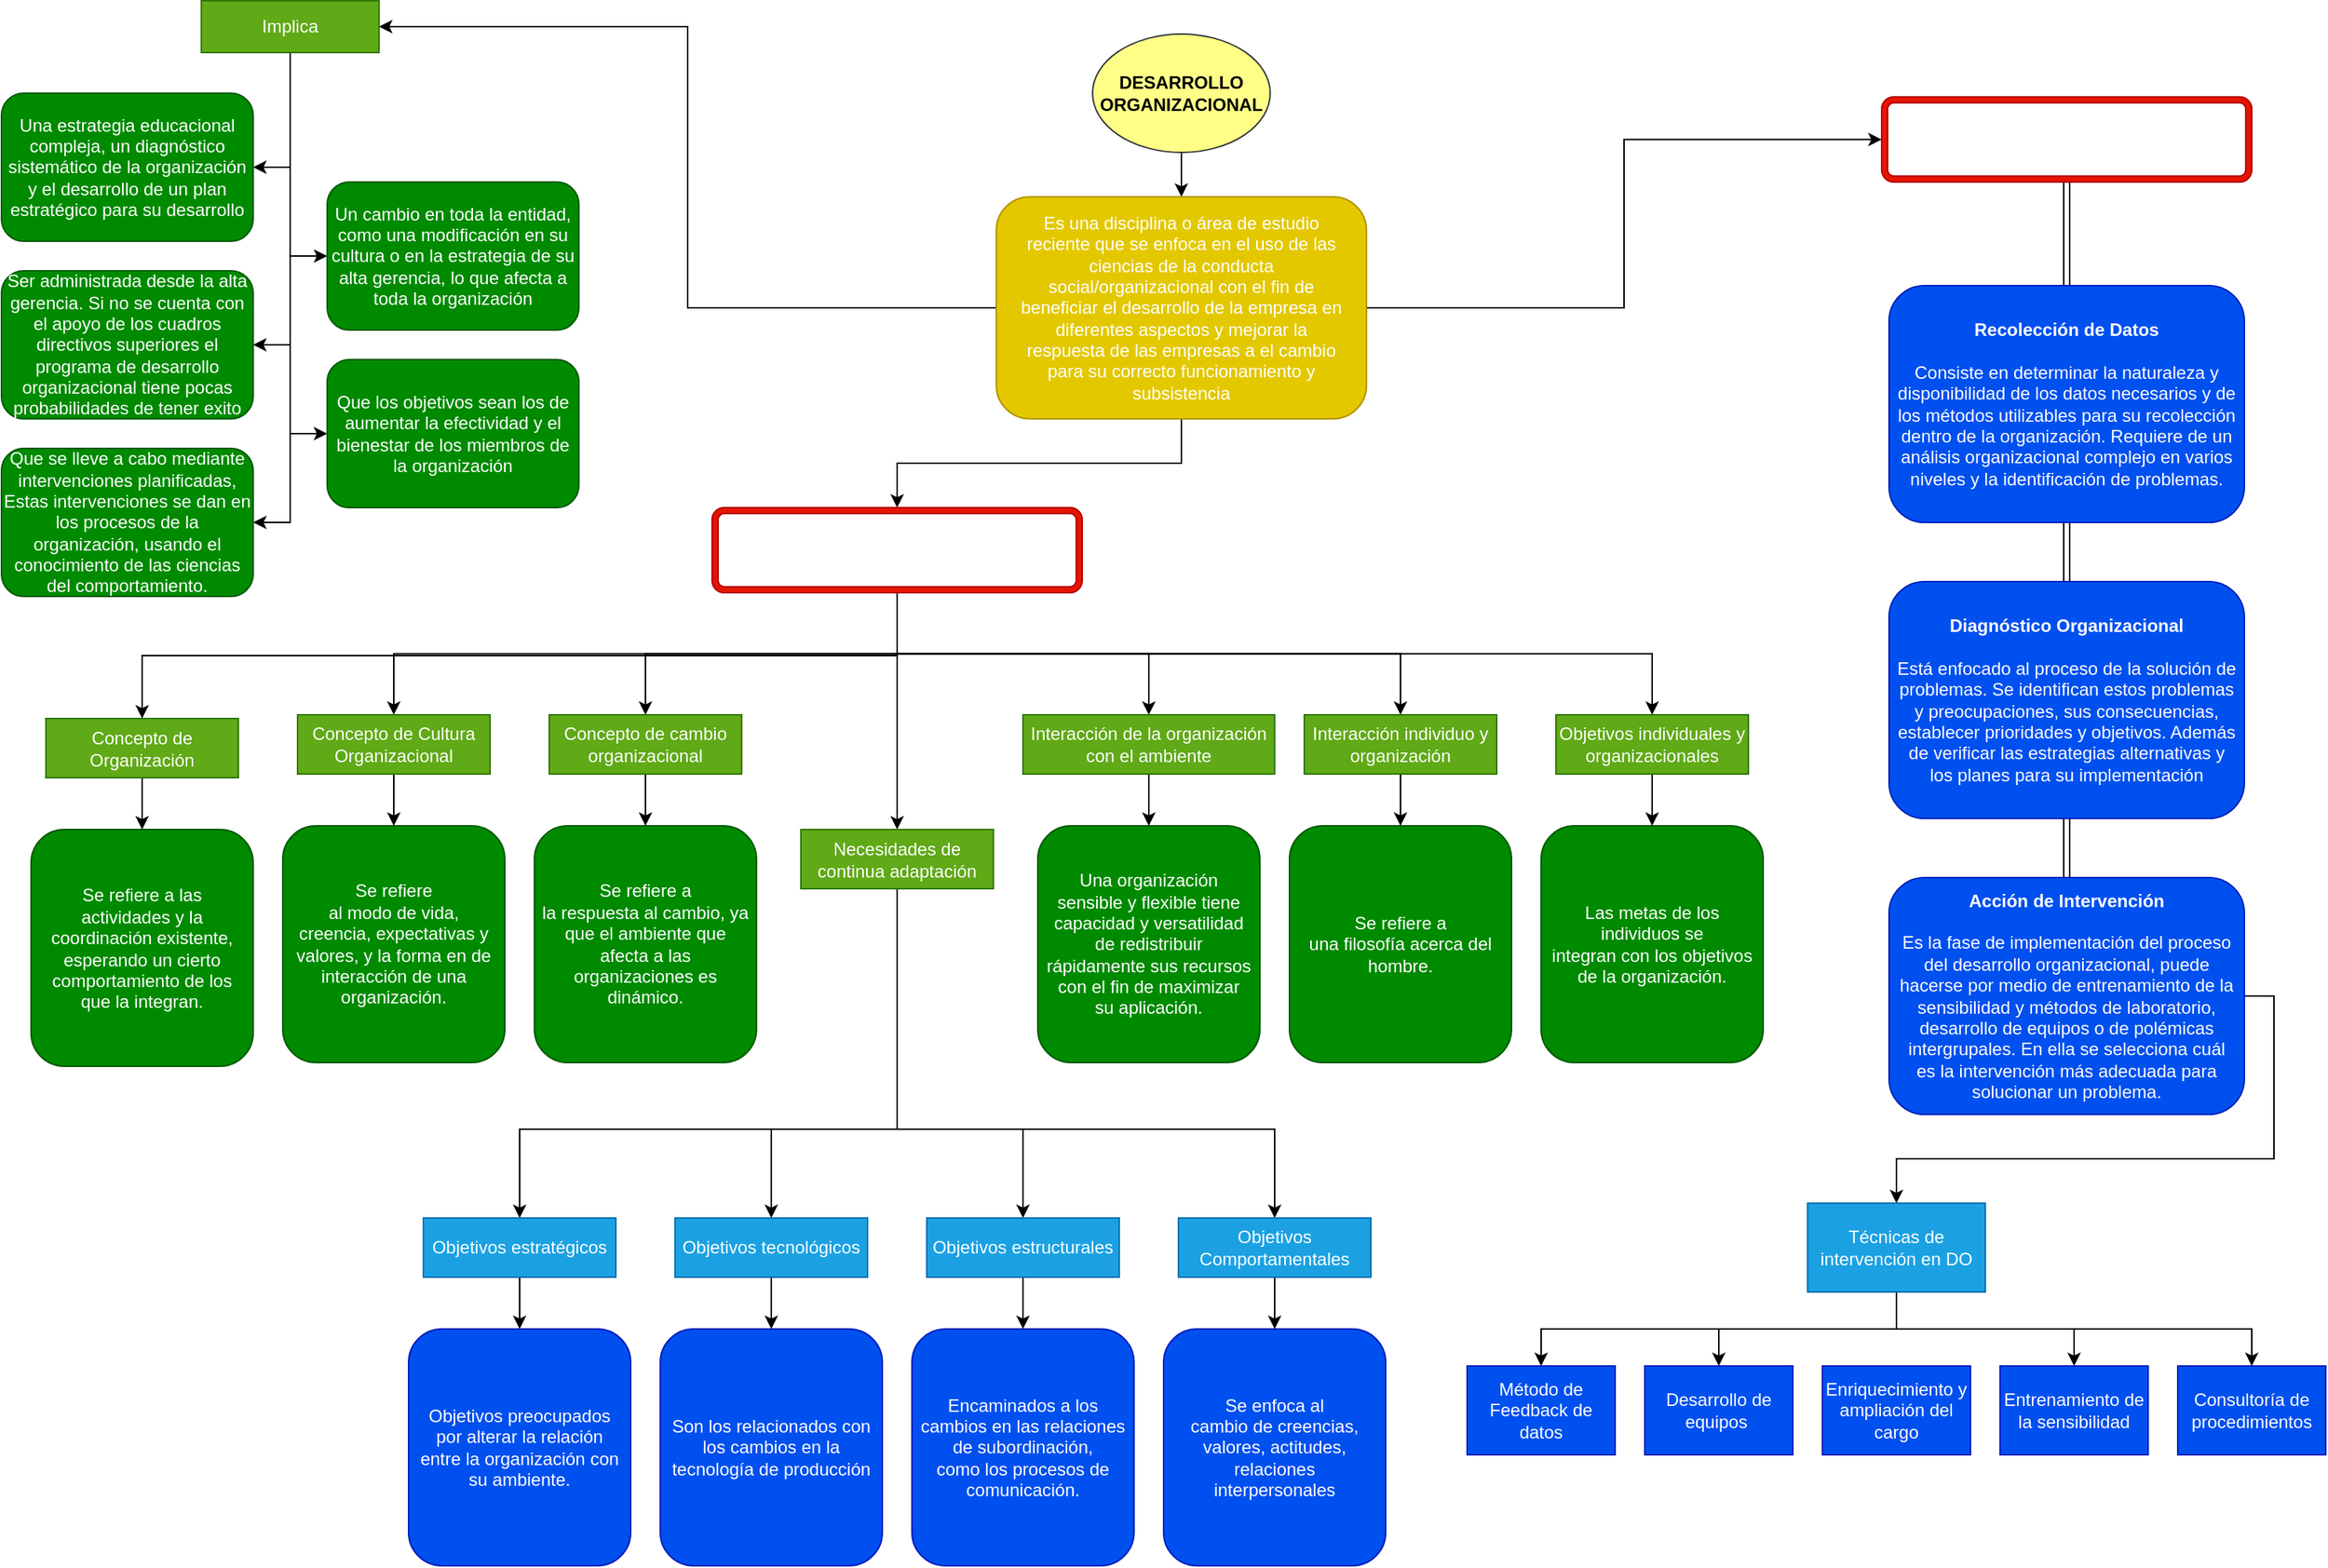 <mxfile version="14.4.3" type="github">
  <diagram id="B0yP056K_1oIicrqTi71" name="Page-1">
    <mxGraphModel dx="1654" dy="986" grid="1" gridSize="10" guides="1" tooltips="1" connect="1" arrows="1" fold="1" page="1" pageScale="1" pageWidth="1654" pageHeight="1169" math="0" shadow="0">
      <root>
        <mxCell id="0" />
        <mxCell id="1" parent="0" />
        <mxCell id="vn9sh93uOuC6zjZgffpi-92" style="edgeStyle=orthogonalEdgeStyle;rounded=0;orthogonalLoop=1;jettySize=auto;html=1;exitX=0.5;exitY=1;exitDx=0;exitDy=0;entryX=0.5;entryY=0;entryDx=0;entryDy=0;" edge="1" parent="1" source="s24--BLcKSVbPxse7Jp--1" target="s24--BLcKSVbPxse7Jp--2">
          <mxGeometry relative="1" as="geometry" />
        </mxCell>
        <mxCell id="s24--BLcKSVbPxse7Jp--1" value="&lt;b&gt;DESARROLLO ORGANIZACIONAL&lt;/b&gt;" style="ellipse;whiteSpace=wrap;html=1;fillColor=#ffff88;strokeColor=#36393d;" parent="1" vertex="1">
          <mxGeometry x="767" y="70" width="120" height="80" as="geometry" />
        </mxCell>
        <mxCell id="s24--BLcKSVbPxse7Jp--8" style="edgeStyle=orthogonalEdgeStyle;rounded=0;orthogonalLoop=1;jettySize=auto;html=1;exitX=0;exitY=0.5;exitDx=0;exitDy=0;entryX=1;entryY=0.5;entryDx=0;entryDy=0;" parent="1" source="s24--BLcKSVbPxse7Jp--2" target="s24--BLcKSVbPxse7Jp--7" edge="1">
          <mxGeometry relative="1" as="geometry" />
        </mxCell>
        <mxCell id="vn9sh93uOuC6zjZgffpi-6" style="edgeStyle=orthogonalEdgeStyle;rounded=0;orthogonalLoop=1;jettySize=auto;html=1;exitX=0.5;exitY=1;exitDx=0;exitDy=0;" edge="1" parent="1" source="s24--BLcKSVbPxse7Jp--2" target="vn9sh93uOuC6zjZgffpi-5">
          <mxGeometry relative="1" as="geometry" />
        </mxCell>
        <mxCell id="vn9sh93uOuC6zjZgffpi-54" style="edgeStyle=orthogonalEdgeStyle;rounded=0;orthogonalLoop=1;jettySize=auto;html=1;exitX=1;exitY=0.5;exitDx=0;exitDy=0;entryX=0;entryY=0.5;entryDx=0;entryDy=0;entryPerimeter=0;" edge="1" parent="1" source="s24--BLcKSVbPxse7Jp--2" target="vn9sh93uOuC6zjZgffpi-53">
          <mxGeometry relative="1" as="geometry" />
        </mxCell>
        <mxCell id="s24--BLcKSVbPxse7Jp--2" value="Es una disciplina o área de estudio reciente que se enfoca en el uso de las ciencias de la conducta social/organizacional con el fin de beneficiar el desarrollo de la empresa en diferentes aspectos y mejorar la respuesta de las empresas a el cambio para su correcto funcionamiento y subsistencia" style="rounded=1;whiteSpace=wrap;html=1;spacing=13;fillColor=#e3c800;strokeColor=#B09500;fontColor=#ffffff;" parent="1" vertex="1">
          <mxGeometry x="702" y="180" width="250" height="150" as="geometry" />
        </mxCell>
        <mxCell id="vn9sh93uOuC6zjZgffpi-87" style="edgeStyle=orthogonalEdgeStyle;rounded=0;orthogonalLoop=1;jettySize=auto;html=1;exitX=0.5;exitY=1;exitDx=0;exitDy=0;entryX=1;entryY=0.5;entryDx=0;entryDy=0;" edge="1" parent="1" source="s24--BLcKSVbPxse7Jp--7" target="s24--BLcKSVbPxse7Jp--10">
          <mxGeometry relative="1" as="geometry" />
        </mxCell>
        <mxCell id="vn9sh93uOuC6zjZgffpi-88" style="edgeStyle=orthogonalEdgeStyle;rounded=0;orthogonalLoop=1;jettySize=auto;html=1;exitX=0.5;exitY=1;exitDx=0;exitDy=0;entryX=0;entryY=0.5;entryDx=0;entryDy=0;" edge="1" parent="1" source="s24--BLcKSVbPxse7Jp--7" target="s24--BLcKSVbPxse7Jp--12">
          <mxGeometry relative="1" as="geometry" />
        </mxCell>
        <mxCell id="vn9sh93uOuC6zjZgffpi-89" style="edgeStyle=orthogonalEdgeStyle;rounded=0;orthogonalLoop=1;jettySize=auto;html=1;exitX=0.5;exitY=1;exitDx=0;exitDy=0;entryX=1;entryY=0.5;entryDx=0;entryDy=0;" edge="1" parent="1" source="s24--BLcKSVbPxse7Jp--7" target="s24--BLcKSVbPxse7Jp--11">
          <mxGeometry relative="1" as="geometry" />
        </mxCell>
        <mxCell id="vn9sh93uOuC6zjZgffpi-90" style="edgeStyle=orthogonalEdgeStyle;rounded=0;orthogonalLoop=1;jettySize=auto;html=1;exitX=0.5;exitY=1;exitDx=0;exitDy=0;entryX=0;entryY=0.5;entryDx=0;entryDy=0;" edge="1" parent="1" source="s24--BLcKSVbPxse7Jp--7" target="s24--BLcKSVbPxse7Jp--16">
          <mxGeometry relative="1" as="geometry" />
        </mxCell>
        <mxCell id="vn9sh93uOuC6zjZgffpi-91" style="edgeStyle=orthogonalEdgeStyle;rounded=0;orthogonalLoop=1;jettySize=auto;html=1;exitX=0.5;exitY=1;exitDx=0;exitDy=0;entryX=1;entryY=0.5;entryDx=0;entryDy=0;" edge="1" parent="1" source="s24--BLcKSVbPxse7Jp--7" target="s24--BLcKSVbPxse7Jp--18">
          <mxGeometry relative="1" as="geometry" />
        </mxCell>
        <mxCell id="s24--BLcKSVbPxse7Jp--7" value="Implica" style="rounded=0;whiteSpace=wrap;html=1;fillColor=#60a917;strokeColor=#2D7600;fontColor=#ffffff;" parent="1" vertex="1">
          <mxGeometry x="165" y="47.5" width="120" height="35" as="geometry" />
        </mxCell>
        <mxCell id="s24--BLcKSVbPxse7Jp--10" value="Una estrategia educacional compleja, un diagnóstico sistemático de la organización y el desarrollo de un plan estratégico para su desarrollo" style="rounded=1;whiteSpace=wrap;html=1;fillColor=#008a00;strokeColor=#005700;fontColor=#ffffff;" parent="1" vertex="1">
          <mxGeometry x="30" y="110" width="170" height="100" as="geometry" />
        </mxCell>
        <mxCell id="s24--BLcKSVbPxse7Jp--11" value="Ser administrada desde la alta gerencia. Si no se cuenta con el apoyo de los cuadros directivos superiores el programa de desarrollo organizacional tiene pocas probabilidades de tener exito" style="rounded=1;whiteSpace=wrap;html=1;fillColor=#008a00;strokeColor=#005700;fontColor=#ffffff;" parent="1" vertex="1">
          <mxGeometry x="30" y="230" width="170" height="100" as="geometry" />
        </mxCell>
        <mxCell id="s24--BLcKSVbPxse7Jp--12" value="Un cambio en toda la entidad, como una modificación en su cultura o en la estrategia de su alta gerencia, lo que afecta a toda la organización" style="rounded=1;whiteSpace=wrap;html=1;fillColor=#008a00;strokeColor=#005700;fontColor=#ffffff;" parent="1" vertex="1">
          <mxGeometry x="250" y="170" width="170" height="100" as="geometry" />
        </mxCell>
        <mxCell id="s24--BLcKSVbPxse7Jp--16" value="Que los objetivos sean los de aumentar la efectividad y el bienestar de los miembros de la organización" style="rounded=1;whiteSpace=wrap;html=1;fillColor=#008a00;strokeColor=#005700;fontColor=#ffffff;" parent="1" vertex="1">
          <mxGeometry x="250" y="290" width="170" height="100" as="geometry" />
        </mxCell>
        <mxCell id="s24--BLcKSVbPxse7Jp--18" value="Que se lleve a cabo mediante intervenciones planificadas, Estas intervenciones se dan en los procesos de la organización, usando el conocimiento de las ciencias del comportamiento." style="rounded=1;whiteSpace=wrap;html=1;fillColor=#008a00;strokeColor=#005700;fontColor=#ffffff;" parent="1" vertex="1">
          <mxGeometry x="30" y="350" width="170" height="100" as="geometry" />
        </mxCell>
        <mxCell id="vn9sh93uOuC6zjZgffpi-21" style="edgeStyle=orthogonalEdgeStyle;rounded=0;orthogonalLoop=1;jettySize=auto;html=1;exitX=0.5;exitY=1;exitDx=0;exitDy=0;exitPerimeter=0;entryX=0.5;entryY=0;entryDx=0;entryDy=0;" edge="1" parent="1" source="vn9sh93uOuC6zjZgffpi-5" target="vn9sh93uOuC6zjZgffpi-14">
          <mxGeometry relative="1" as="geometry" />
        </mxCell>
        <mxCell id="vn9sh93uOuC6zjZgffpi-41" style="edgeStyle=orthogonalEdgeStyle;rounded=0;orthogonalLoop=1;jettySize=auto;html=1;exitX=0.5;exitY=1;exitDx=0;exitDy=0;exitPerimeter=0;entryX=0.5;entryY=0;entryDx=0;entryDy=0;" edge="1" parent="1" source="vn9sh93uOuC6zjZgffpi-5" target="vn9sh93uOuC6zjZgffpi-12">
          <mxGeometry relative="1" as="geometry" />
        </mxCell>
        <mxCell id="vn9sh93uOuC6zjZgffpi-42" style="edgeStyle=orthogonalEdgeStyle;rounded=0;orthogonalLoop=1;jettySize=auto;html=1;exitX=0.5;exitY=1;exitDx=0;exitDy=0;exitPerimeter=0;entryX=0.5;entryY=0;entryDx=0;entryDy=0;" edge="1" parent="1" source="vn9sh93uOuC6zjZgffpi-5" target="vn9sh93uOuC6zjZgffpi-16">
          <mxGeometry relative="1" as="geometry" />
        </mxCell>
        <mxCell id="vn9sh93uOuC6zjZgffpi-43" style="edgeStyle=orthogonalEdgeStyle;rounded=0;orthogonalLoop=1;jettySize=auto;html=1;exitX=0.5;exitY=1;exitDx=0;exitDy=0;exitPerimeter=0;" edge="1" parent="1" source="vn9sh93uOuC6zjZgffpi-5" target="vn9sh93uOuC6zjZgffpi-18">
          <mxGeometry relative="1" as="geometry" />
        </mxCell>
        <mxCell id="vn9sh93uOuC6zjZgffpi-44" style="edgeStyle=orthogonalEdgeStyle;rounded=0;orthogonalLoop=1;jettySize=auto;html=1;exitX=0.5;exitY=1;exitDx=0;exitDy=0;exitPerimeter=0;entryX=0.5;entryY=0;entryDx=0;entryDy=0;" edge="1" parent="1" source="vn9sh93uOuC6zjZgffpi-5" target="vn9sh93uOuC6zjZgffpi-20">
          <mxGeometry relative="1" as="geometry" />
        </mxCell>
        <mxCell id="vn9sh93uOuC6zjZgffpi-45" style="edgeStyle=orthogonalEdgeStyle;rounded=0;orthogonalLoop=1;jettySize=auto;html=1;exitX=0.5;exitY=1;exitDx=0;exitDy=0;exitPerimeter=0;" edge="1" parent="1" source="vn9sh93uOuC6zjZgffpi-5" target="vn9sh93uOuC6zjZgffpi-10">
          <mxGeometry relative="1" as="geometry" />
        </mxCell>
        <mxCell id="vn9sh93uOuC6zjZgffpi-46" style="edgeStyle=orthogonalEdgeStyle;rounded=0;orthogonalLoop=1;jettySize=auto;html=1;exitX=0.5;exitY=1;exitDx=0;exitDy=0;exitPerimeter=0;entryX=0.5;entryY=0;entryDx=0;entryDy=0;" edge="1" parent="1" source="vn9sh93uOuC6zjZgffpi-5" target="vn9sh93uOuC6zjZgffpi-8">
          <mxGeometry relative="1" as="geometry" />
        </mxCell>
        <mxCell id="vn9sh93uOuC6zjZgffpi-5" value="&lt;b&gt;Presupuestos Básicos Del Desarrollo Organizacional&lt;/b&gt;" style="verticalLabelPosition=center;verticalAlign=middle;html=1;shape=mxgraph.basic.rounded_frame;dx=4.06;align=center;horizontal=1;textDirection=ltr;whiteSpace=wrap;fillColor=#e51400;strokeColor=#B20000;fontColor=#ffffff;" vertex="1" parent="1">
          <mxGeometry x="510" y="390" width="250" height="57.5" as="geometry" />
        </mxCell>
        <mxCell id="vn9sh93uOuC6zjZgffpi-7" value="Se refiere a las actividades y la coordinación existente, esperando un cierto comportamiento de los que la integran." style="rounded=1;whiteSpace=wrap;html=1;spacing=6;arcSize=15;fillColor=#008a00;strokeColor=#005700;fontColor=#ffffff;" vertex="1" parent="1">
          <mxGeometry x="50" y="607.5" width="150" height="160" as="geometry" />
        </mxCell>
        <mxCell id="vn9sh93uOuC6zjZgffpi-47" value="" style="edgeStyle=orthogonalEdgeStyle;rounded=0;orthogonalLoop=1;jettySize=auto;html=1;" edge="1" parent="1" source="vn9sh93uOuC6zjZgffpi-8" target="vn9sh93uOuC6zjZgffpi-7">
          <mxGeometry relative="1" as="geometry" />
        </mxCell>
        <mxCell id="vn9sh93uOuC6zjZgffpi-8" value="Concepto de Organización" style="rounded=0;whiteSpace=wrap;html=1;fillColor=#60a917;strokeColor=#2D7600;fontColor=#ffffff;" vertex="1" parent="1">
          <mxGeometry x="60" y="532.5" width="130" height="40" as="geometry" />
        </mxCell>
        <mxCell id="vn9sh93uOuC6zjZgffpi-9" value=" Se refiere&lt;br/&gt;al modo de vida, creencia, expectativas y&lt;br/&gt;valores, y la forma en de interacción de una&lt;br/&gt;organización. " style="rounded=1;whiteSpace=wrap;html=1;spacing=6;arcSize=15;fillColor=#008a00;strokeColor=#005700;fontColor=#ffffff;" vertex="1" parent="1">
          <mxGeometry x="220" y="605" width="150" height="160" as="geometry" />
        </mxCell>
        <mxCell id="vn9sh93uOuC6zjZgffpi-48" value="" style="edgeStyle=orthogonalEdgeStyle;rounded=0;orthogonalLoop=1;jettySize=auto;html=1;" edge="1" parent="1" source="vn9sh93uOuC6zjZgffpi-10" target="vn9sh93uOuC6zjZgffpi-9">
          <mxGeometry relative="1" as="geometry" />
        </mxCell>
        <mxCell id="vn9sh93uOuC6zjZgffpi-10" value="Concepto de Cultura Organizacional" style="rounded=0;whiteSpace=wrap;html=1;fillColor=#60a917;strokeColor=#2D7600;fontColor=#ffffff;" vertex="1" parent="1">
          <mxGeometry x="230" y="530" width="130" height="40" as="geometry" />
        </mxCell>
        <mxCell id="vn9sh93uOuC6zjZgffpi-11" value="Se refiere a&lt;br/&gt;la respuesta al cambio, ya que el ambiente que&lt;br/&gt;afecta a las organizaciones es dinámico.&lt;br/&gt;" style="rounded=1;whiteSpace=wrap;html=1;spacing=6;arcSize=15;fillColor=#008a00;strokeColor=#005700;fontColor=#ffffff;" vertex="1" parent="1">
          <mxGeometry x="390" y="605" width="150" height="160" as="geometry" />
        </mxCell>
        <mxCell id="vn9sh93uOuC6zjZgffpi-49" value="" style="edgeStyle=orthogonalEdgeStyle;rounded=0;orthogonalLoop=1;jettySize=auto;html=1;" edge="1" parent="1" source="vn9sh93uOuC6zjZgffpi-12" target="vn9sh93uOuC6zjZgffpi-11">
          <mxGeometry relative="1" as="geometry" />
        </mxCell>
        <mxCell id="vn9sh93uOuC6zjZgffpi-12" value="Concepto de cambio organizacional" style="rounded=0;whiteSpace=wrap;html=1;fillColor=#60a917;strokeColor=#2D7600;fontColor=#ffffff;" vertex="1" parent="1">
          <mxGeometry x="400" y="530" width="130" height="40" as="geometry" />
        </mxCell>
        <mxCell id="vn9sh93uOuC6zjZgffpi-33" style="edgeStyle=orthogonalEdgeStyle;rounded=0;orthogonalLoop=1;jettySize=auto;html=1;exitX=0.5;exitY=1;exitDx=0;exitDy=0;entryX=0.5;entryY=0;entryDx=0;entryDy=0;" edge="1" parent="1" source="vn9sh93uOuC6zjZgffpi-14" target="vn9sh93uOuC6zjZgffpi-27">
          <mxGeometry relative="1" as="geometry">
            <Array as="points">
              <mxPoint x="635" y="810" />
              <mxPoint x="550" y="810" />
            </Array>
          </mxGeometry>
        </mxCell>
        <mxCell id="vn9sh93uOuC6zjZgffpi-34" style="edgeStyle=orthogonalEdgeStyle;rounded=0;orthogonalLoop=1;jettySize=auto;html=1;exitX=0.5;exitY=1;exitDx=0;exitDy=0;entryX=0.5;entryY=0;entryDx=0;entryDy=0;" edge="1" parent="1" source="vn9sh93uOuC6zjZgffpi-14" target="vn9sh93uOuC6zjZgffpi-29">
          <mxGeometry relative="1" as="geometry">
            <Array as="points">
              <mxPoint x="635" y="810" />
              <mxPoint x="720" y="810" />
            </Array>
          </mxGeometry>
        </mxCell>
        <mxCell id="vn9sh93uOuC6zjZgffpi-35" style="edgeStyle=orthogonalEdgeStyle;rounded=0;orthogonalLoop=1;jettySize=auto;html=1;exitX=0.5;exitY=1;exitDx=0;exitDy=0;entryX=0.5;entryY=0;entryDx=0;entryDy=0;" edge="1" parent="1" source="vn9sh93uOuC6zjZgffpi-14" target="vn9sh93uOuC6zjZgffpi-31">
          <mxGeometry relative="1" as="geometry">
            <Array as="points">
              <mxPoint x="635" y="810" />
              <mxPoint x="890" y="810" />
            </Array>
          </mxGeometry>
        </mxCell>
        <mxCell id="vn9sh93uOuC6zjZgffpi-36" style="edgeStyle=orthogonalEdgeStyle;rounded=0;orthogonalLoop=1;jettySize=auto;html=1;exitX=0.5;exitY=1;exitDx=0;exitDy=0;" edge="1" parent="1" source="vn9sh93uOuC6zjZgffpi-14" target="vn9sh93uOuC6zjZgffpi-25">
          <mxGeometry relative="1" as="geometry">
            <Array as="points">
              <mxPoint x="635" y="810" />
              <mxPoint x="380" y="810" />
            </Array>
          </mxGeometry>
        </mxCell>
        <mxCell id="vn9sh93uOuC6zjZgffpi-14" value="Necesidades de continua adaptación" style="rounded=0;whiteSpace=wrap;html=1;fillColor=#60a917;strokeColor=#2D7600;fontColor=#ffffff;" vertex="1" parent="1">
          <mxGeometry x="570" y="607.5" width="130" height="40" as="geometry" />
        </mxCell>
        <mxCell id="vn9sh93uOuC6zjZgffpi-15" value="Una organización sensible y flexible tiene&lt;br/&gt;capacidad y versatilidad de redistribuir&lt;br/&gt;rápidamente sus recursos con el fin de maximizar&lt;br/&gt;su aplicación." style="rounded=1;whiteSpace=wrap;html=1;spacing=6;arcSize=15;fillColor=#008a00;strokeColor=#005700;fontColor=#ffffff;" vertex="1" parent="1">
          <mxGeometry x="730" y="605" width="150" height="160" as="geometry" />
        </mxCell>
        <mxCell id="vn9sh93uOuC6zjZgffpi-50" value="" style="edgeStyle=orthogonalEdgeStyle;rounded=0;orthogonalLoop=1;jettySize=auto;html=1;" edge="1" parent="1" source="vn9sh93uOuC6zjZgffpi-16" target="vn9sh93uOuC6zjZgffpi-15">
          <mxGeometry relative="1" as="geometry" />
        </mxCell>
        <mxCell id="vn9sh93uOuC6zjZgffpi-16" value="Interacción de la organización con el ambiente" style="rounded=0;html=1;spacing=2;whiteSpace=wrap;fillColor=#60a917;strokeColor=#2D7600;fontColor=#ffffff;" vertex="1" parent="1">
          <mxGeometry x="720" y="530" width="170" height="40" as="geometry" />
        </mxCell>
        <mxCell id="vn9sh93uOuC6zjZgffpi-17" value="Se refiere a&lt;br/&gt;una filosofía acerca del hombre.&lt;br/&gt;" style="rounded=1;whiteSpace=wrap;html=1;spacing=6;arcSize=15;fillColor=#008a00;strokeColor=#005700;fontColor=#ffffff;" vertex="1" parent="1">
          <mxGeometry x="900" y="605" width="150" height="160" as="geometry" />
        </mxCell>
        <mxCell id="vn9sh93uOuC6zjZgffpi-51" value="" style="edgeStyle=orthogonalEdgeStyle;rounded=0;orthogonalLoop=1;jettySize=auto;html=1;" edge="1" parent="1" source="vn9sh93uOuC6zjZgffpi-18" target="vn9sh93uOuC6zjZgffpi-17">
          <mxGeometry relative="1" as="geometry" />
        </mxCell>
        <mxCell id="vn9sh93uOuC6zjZgffpi-18" value="Interacción individuo y organización" style="rounded=0;whiteSpace=wrap;html=1;fillColor=#60a917;strokeColor=#2D7600;fontColor=#ffffff;" vertex="1" parent="1">
          <mxGeometry x="910" y="530" width="130" height="40" as="geometry" />
        </mxCell>
        <mxCell id="vn9sh93uOuC6zjZgffpi-19" value="Las metas de los individuos se&lt;br/&gt;integran con los objetivos de la organización. " style="rounded=1;whiteSpace=wrap;html=1;spacing=6;arcSize=15;fillColor=#008a00;strokeColor=#005700;fontColor=#ffffff;" vertex="1" parent="1">
          <mxGeometry x="1070" y="605" width="150" height="160" as="geometry" />
        </mxCell>
        <mxCell id="vn9sh93uOuC6zjZgffpi-52" value="" style="edgeStyle=orthogonalEdgeStyle;rounded=0;orthogonalLoop=1;jettySize=auto;html=1;" edge="1" parent="1" source="vn9sh93uOuC6zjZgffpi-20" target="vn9sh93uOuC6zjZgffpi-19">
          <mxGeometry relative="1" as="geometry" />
        </mxCell>
        <mxCell id="vn9sh93uOuC6zjZgffpi-20" value="Objetivos individuales y organizacionales" style="rounded=0;whiteSpace=wrap;html=1;fillColor=#60a917;strokeColor=#2D7600;fontColor=#ffffff;" vertex="1" parent="1">
          <mxGeometry x="1080" y="530" width="130" height="40" as="geometry" />
        </mxCell>
        <mxCell id="vn9sh93uOuC6zjZgffpi-24" value="Objetivos preocupados&lt;br/&gt;por alterar la relación entre la organización con&lt;br/&gt;su ambiente." style="rounded=1;whiteSpace=wrap;html=1;spacing=6;arcSize=15;fillColor=#0050ef;strokeColor=#001DBC;fontColor=#ffffff;" vertex="1" parent="1">
          <mxGeometry x="305" y="945" width="150" height="160" as="geometry" />
        </mxCell>
        <mxCell id="vn9sh93uOuC6zjZgffpi-37" value="" style="edgeStyle=orthogonalEdgeStyle;rounded=0;orthogonalLoop=1;jettySize=auto;html=1;" edge="1" parent="1" source="vn9sh93uOuC6zjZgffpi-25" target="vn9sh93uOuC6zjZgffpi-24">
          <mxGeometry relative="1" as="geometry" />
        </mxCell>
        <mxCell id="vn9sh93uOuC6zjZgffpi-25" value="Objetivos estratégicos" style="rounded=0;whiteSpace=wrap;html=1;fillColor=#1ba1e2;strokeColor=#006EAF;fontColor=#ffffff;" vertex="1" parent="1">
          <mxGeometry x="315" y="870" width="130" height="40" as="geometry" />
        </mxCell>
        <mxCell id="vn9sh93uOuC6zjZgffpi-26" value=" Son los relacionados con&lt;br/&gt;los cambios en la tecnología de producción" style="rounded=1;whiteSpace=wrap;html=1;spacing=6;arcSize=15;fillColor=#0050ef;strokeColor=#001DBC;fontColor=#ffffff;" vertex="1" parent="1">
          <mxGeometry x="475" y="945" width="150" height="160" as="geometry" />
        </mxCell>
        <mxCell id="vn9sh93uOuC6zjZgffpi-38" value="" style="edgeStyle=orthogonalEdgeStyle;rounded=0;orthogonalLoop=1;jettySize=auto;html=1;" edge="1" parent="1" source="vn9sh93uOuC6zjZgffpi-27" target="vn9sh93uOuC6zjZgffpi-26">
          <mxGeometry relative="1" as="geometry" />
        </mxCell>
        <mxCell id="vn9sh93uOuC6zjZgffpi-27" value="Objetivos tecnológicos" style="rounded=0;whiteSpace=wrap;html=1;fillColor=#1ba1e2;strokeColor=#006EAF;fontColor=#ffffff;" vertex="1" parent="1">
          <mxGeometry x="485" y="870" width="130" height="40" as="geometry" />
        </mxCell>
        <mxCell id="vn9sh93uOuC6zjZgffpi-28" value="Encaminados a los&lt;br/&gt;cambios en las relaciones de subordinación,&lt;br/&gt;como los procesos de comunicación.&lt;br/&gt;" style="rounded=1;whiteSpace=wrap;html=1;spacing=6;arcSize=15;fillColor=#0050ef;strokeColor=#001DBC;fontColor=#ffffff;" vertex="1" parent="1">
          <mxGeometry x="645" y="945" width="150" height="160" as="geometry" />
        </mxCell>
        <mxCell id="vn9sh93uOuC6zjZgffpi-39" value="" style="edgeStyle=orthogonalEdgeStyle;rounded=0;orthogonalLoop=1;jettySize=auto;html=1;" edge="1" parent="1" source="vn9sh93uOuC6zjZgffpi-29" target="vn9sh93uOuC6zjZgffpi-28">
          <mxGeometry relative="1" as="geometry" />
        </mxCell>
        <mxCell id="vn9sh93uOuC6zjZgffpi-29" value="Objetivos estructurales" style="rounded=0;whiteSpace=wrap;html=1;fillColor=#1ba1e2;strokeColor=#006EAF;fontColor=#ffffff;" vertex="1" parent="1">
          <mxGeometry x="655" y="870" width="130" height="40" as="geometry" />
        </mxCell>
        <mxCell id="vn9sh93uOuC6zjZgffpi-30" value="Se enfoca al&lt;br/&gt;cambio de creencias, valores, actitudes,&lt;br/&gt;relaciones interpersonales" style="rounded=1;whiteSpace=wrap;html=1;spacing=6;arcSize=15;fillColor=#0050ef;strokeColor=#001DBC;fontColor=#ffffff;" vertex="1" parent="1">
          <mxGeometry x="815" y="945" width="150" height="160" as="geometry" />
        </mxCell>
        <mxCell id="vn9sh93uOuC6zjZgffpi-40" value="" style="edgeStyle=orthogonalEdgeStyle;rounded=0;orthogonalLoop=1;jettySize=auto;html=1;" edge="1" parent="1" source="vn9sh93uOuC6zjZgffpi-31" target="vn9sh93uOuC6zjZgffpi-30">
          <mxGeometry relative="1" as="geometry" />
        </mxCell>
        <mxCell id="vn9sh93uOuC6zjZgffpi-31" value="Objetivos Comportamentales" style="rounded=0;whiteSpace=wrap;html=1;fillColor=#1ba1e2;strokeColor=#006EAF;fontColor=#ffffff;" vertex="1" parent="1">
          <mxGeometry x="825" y="870" width="130" height="40" as="geometry" />
        </mxCell>
        <mxCell id="vn9sh93uOuC6zjZgffpi-80" style="edgeStyle=orthogonalEdgeStyle;rounded=0;orthogonalLoop=1;jettySize=auto;html=1;exitX=0.5;exitY=1;exitDx=0;exitDy=0;exitPerimeter=0;entryX=0.5;entryY=0;entryDx=0;entryDy=0;shape=link;" edge="1" parent="1" source="vn9sh93uOuC6zjZgffpi-53" target="vn9sh93uOuC6zjZgffpi-69">
          <mxGeometry relative="1" as="geometry" />
        </mxCell>
        <mxCell id="vn9sh93uOuC6zjZgffpi-53" value="&lt;b&gt;Proceso Del Desarrollo Organizacional&lt;/b&gt;" style="verticalLabelPosition=center;verticalAlign=middle;html=1;shape=mxgraph.basic.rounded_frame;dx=4.06;align=center;horizontal=1;textDirection=ltr;whiteSpace=wrap;fillColor=#e51400;strokeColor=#B20000;fontColor=#ffffff;" vertex="1" parent="1">
          <mxGeometry x="1300" y="112.5" width="250" height="57.5" as="geometry" />
        </mxCell>
        <mxCell id="vn9sh93uOuC6zjZgffpi-79" style="edgeStyle=orthogonalEdgeStyle;rounded=0;orthogonalLoop=1;jettySize=auto;html=1;exitX=1;exitY=0.5;exitDx=0;exitDy=0;entryX=0.5;entryY=0;entryDx=0;entryDy=0;" edge="1" parent="1" source="vn9sh93uOuC6zjZgffpi-67" target="vn9sh93uOuC6zjZgffpi-71">
          <mxGeometry relative="1" as="geometry" />
        </mxCell>
        <mxCell id="vn9sh93uOuC6zjZgffpi-67" value="&lt;b&gt;Acción de Intervención&lt;/b&gt;&lt;br&gt;&lt;br&gt;Es la fase de implementación del proceso del desarrollo organizacional, puede hacerse por medio de entrenamiento de la sensibilidad y métodos de laboratorio, desarrollo de equipos o de polémicas intergrupales. En ella se selecciona cuál es la intervención más adecuada para solucionar un problema." style="rounded=1;whiteSpace=wrap;html=1;spacing=6;arcSize=15;fillColor=#0050ef;strokeColor=#001DBC;fontColor=#ffffff;" vertex="1" parent="1">
          <mxGeometry x="1305" y="640" width="240" height="160" as="geometry" />
        </mxCell>
        <mxCell id="vn9sh93uOuC6zjZgffpi-82" style="edgeStyle=orthogonalEdgeStyle;rounded=0;orthogonalLoop=1;jettySize=auto;html=1;exitX=0.5;exitY=1;exitDx=0;exitDy=0;entryX=0.5;entryY=0;entryDx=0;entryDy=0;shape=link;" edge="1" parent="1" source="vn9sh93uOuC6zjZgffpi-68" target="vn9sh93uOuC6zjZgffpi-67">
          <mxGeometry relative="1" as="geometry" />
        </mxCell>
        <mxCell id="vn9sh93uOuC6zjZgffpi-68" value="&lt;b&gt;Diagnóstico Organizacional&lt;/b&gt;&lt;br&gt;&lt;br&gt;Está enfocado al proceso de la solución de problemas. Se identifican estos problemas y preocupaciones, sus consecuencias, establecer prioridades y objetivos. Además de verificar las estrategias alternativas y los planes para su implementación" style="rounded=1;whiteSpace=wrap;html=1;spacing=6;arcSize=15;fillColor=#0050ef;strokeColor=#001DBC;fontColor=#ffffff;" vertex="1" parent="1">
          <mxGeometry x="1305" y="440" width="240" height="160" as="geometry" />
        </mxCell>
        <mxCell id="vn9sh93uOuC6zjZgffpi-81" style="edgeStyle=orthogonalEdgeStyle;rounded=0;orthogonalLoop=1;jettySize=auto;html=1;exitX=0.5;exitY=1;exitDx=0;exitDy=0;entryX=0.5;entryY=0;entryDx=0;entryDy=0;shape=link;" edge="1" parent="1" source="vn9sh93uOuC6zjZgffpi-69" target="vn9sh93uOuC6zjZgffpi-68">
          <mxGeometry relative="1" as="geometry" />
        </mxCell>
        <mxCell id="vn9sh93uOuC6zjZgffpi-69" value="&lt;b&gt;Recolección de Datos&lt;br&gt;&lt;/b&gt;&lt;br&gt;Consiste en determinar la naturaleza y disponibilidad de los datos necesarios y de los métodos utilizables para su recolección dentro de la organización. Requiere de un análisis organizacional complejo en varios niveles y la identificación de problemas." style="rounded=1;whiteSpace=wrap;html=1;spacing=6;arcSize=15;fillColor=#0050ef;strokeColor=#001DBC;fontColor=#ffffff;" vertex="1" parent="1">
          <mxGeometry x="1305" y="240" width="240" height="160" as="geometry" />
        </mxCell>
        <mxCell id="vn9sh93uOuC6zjZgffpi-83" style="edgeStyle=orthogonalEdgeStyle;rounded=0;orthogonalLoop=1;jettySize=auto;html=1;exitX=0.5;exitY=1;exitDx=0;exitDy=0;" edge="1" parent="1" source="vn9sh93uOuC6zjZgffpi-71" target="vn9sh93uOuC6zjZgffpi-72">
          <mxGeometry relative="1" as="geometry" />
        </mxCell>
        <mxCell id="vn9sh93uOuC6zjZgffpi-84" style="edgeStyle=orthogonalEdgeStyle;rounded=0;orthogonalLoop=1;jettySize=auto;html=1;exitX=0.5;exitY=1;exitDx=0;exitDy=0;" edge="1" parent="1" source="vn9sh93uOuC6zjZgffpi-71" target="vn9sh93uOuC6zjZgffpi-75">
          <mxGeometry relative="1" as="geometry" />
        </mxCell>
        <mxCell id="vn9sh93uOuC6zjZgffpi-85" style="edgeStyle=orthogonalEdgeStyle;rounded=0;orthogonalLoop=1;jettySize=auto;html=1;exitX=0.5;exitY=1;exitDx=0;exitDy=0;entryX=0.5;entryY=0;entryDx=0;entryDy=0;" edge="1" parent="1" source="vn9sh93uOuC6zjZgffpi-71" target="vn9sh93uOuC6zjZgffpi-77">
          <mxGeometry relative="1" as="geometry" />
        </mxCell>
        <mxCell id="vn9sh93uOuC6zjZgffpi-86" style="edgeStyle=orthogonalEdgeStyle;rounded=0;orthogonalLoop=1;jettySize=auto;html=1;exitX=0.5;exitY=1;exitDx=0;exitDy=0;entryX=0.5;entryY=0;entryDx=0;entryDy=0;" edge="1" parent="1" source="vn9sh93uOuC6zjZgffpi-71" target="vn9sh93uOuC6zjZgffpi-78">
          <mxGeometry relative="1" as="geometry" />
        </mxCell>
        <mxCell id="vn9sh93uOuC6zjZgffpi-71" value="Técnicas de intervención en DO" style="rounded=0;whiteSpace=wrap;html=1;fillColor=#1ba1e2;strokeColor=#006EAF;fontColor=#ffffff;" vertex="1" parent="1">
          <mxGeometry x="1250" y="860" width="120" height="60" as="geometry" />
        </mxCell>
        <mxCell id="vn9sh93uOuC6zjZgffpi-72" value="Método de Feedback de datos" style="rounded=0;whiteSpace=wrap;html=1;spacing=4;fillColor=#0050ef;strokeColor=#001DBC;fontColor=#ffffff;" vertex="1" parent="1">
          <mxGeometry x="1020" y="970" width="100" height="60" as="geometry" />
        </mxCell>
        <mxCell id="vn9sh93uOuC6zjZgffpi-75" value="Desarrollo de equipos&amp;nbsp;" style="rounded=0;whiteSpace=wrap;html=1;fillColor=#0050ef;strokeColor=#001DBC;fontColor=#ffffff;" vertex="1" parent="1">
          <mxGeometry x="1140" y="970" width="100" height="60" as="geometry" />
        </mxCell>
        <mxCell id="vn9sh93uOuC6zjZgffpi-76" value="Enriquecimiento y ampliación del cargo" style="rounded=0;whiteSpace=wrap;html=1;fillColor=#0050ef;strokeColor=#001DBC;fontColor=#ffffff;" vertex="1" parent="1">
          <mxGeometry x="1260" y="970" width="100" height="60" as="geometry" />
        </mxCell>
        <mxCell id="vn9sh93uOuC6zjZgffpi-77" value="Entrenamiento de la sensibilidad" style="rounded=0;whiteSpace=wrap;html=1;fillColor=#0050ef;strokeColor=#001DBC;fontColor=#ffffff;" vertex="1" parent="1">
          <mxGeometry x="1380" y="970" width="100" height="60" as="geometry" />
        </mxCell>
        <mxCell id="vn9sh93uOuC6zjZgffpi-78" value="Consultoría de procedimientos" style="rounded=0;whiteSpace=wrap;html=1;fillColor=#0050ef;strokeColor=#001DBC;fontColor=#ffffff;" vertex="1" parent="1">
          <mxGeometry x="1500" y="970" width="100" height="60" as="geometry" />
        </mxCell>
      </root>
    </mxGraphModel>
  </diagram>
</mxfile>
